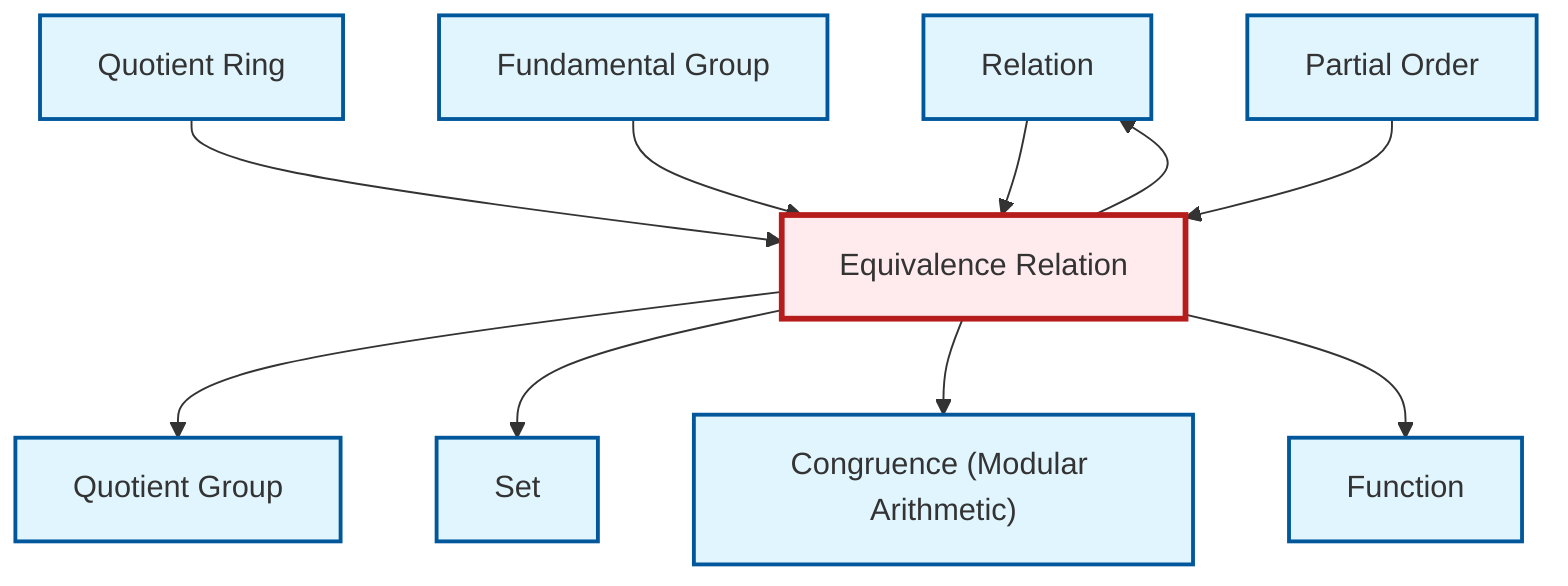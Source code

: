 graph TD
    classDef definition fill:#e1f5fe,stroke:#01579b,stroke-width:2px
    classDef theorem fill:#f3e5f5,stroke:#4a148c,stroke-width:2px
    classDef axiom fill:#fff3e0,stroke:#e65100,stroke-width:2px
    classDef example fill:#e8f5e9,stroke:#1b5e20,stroke-width:2px
    classDef current fill:#ffebee,stroke:#b71c1c,stroke-width:3px
    def-relation["Relation"]:::definition
    def-set["Set"]:::definition
    def-partial-order["Partial Order"]:::definition
    def-quotient-ring["Quotient Ring"]:::definition
    def-fundamental-group["Fundamental Group"]:::definition
    def-congruence["Congruence (Modular Arithmetic)"]:::definition
    def-quotient-group["Quotient Group"]:::definition
    def-function["Function"]:::definition
    def-equivalence-relation["Equivalence Relation"]:::definition
    def-equivalence-relation --> def-quotient-group
    def-quotient-ring --> def-equivalence-relation
    def-fundamental-group --> def-equivalence-relation
    def-equivalence-relation --> def-set
    def-equivalence-relation --> def-congruence
    def-equivalence-relation --> def-relation
    def-relation --> def-equivalence-relation
    def-equivalence-relation --> def-function
    def-partial-order --> def-equivalence-relation
    class def-equivalence-relation current